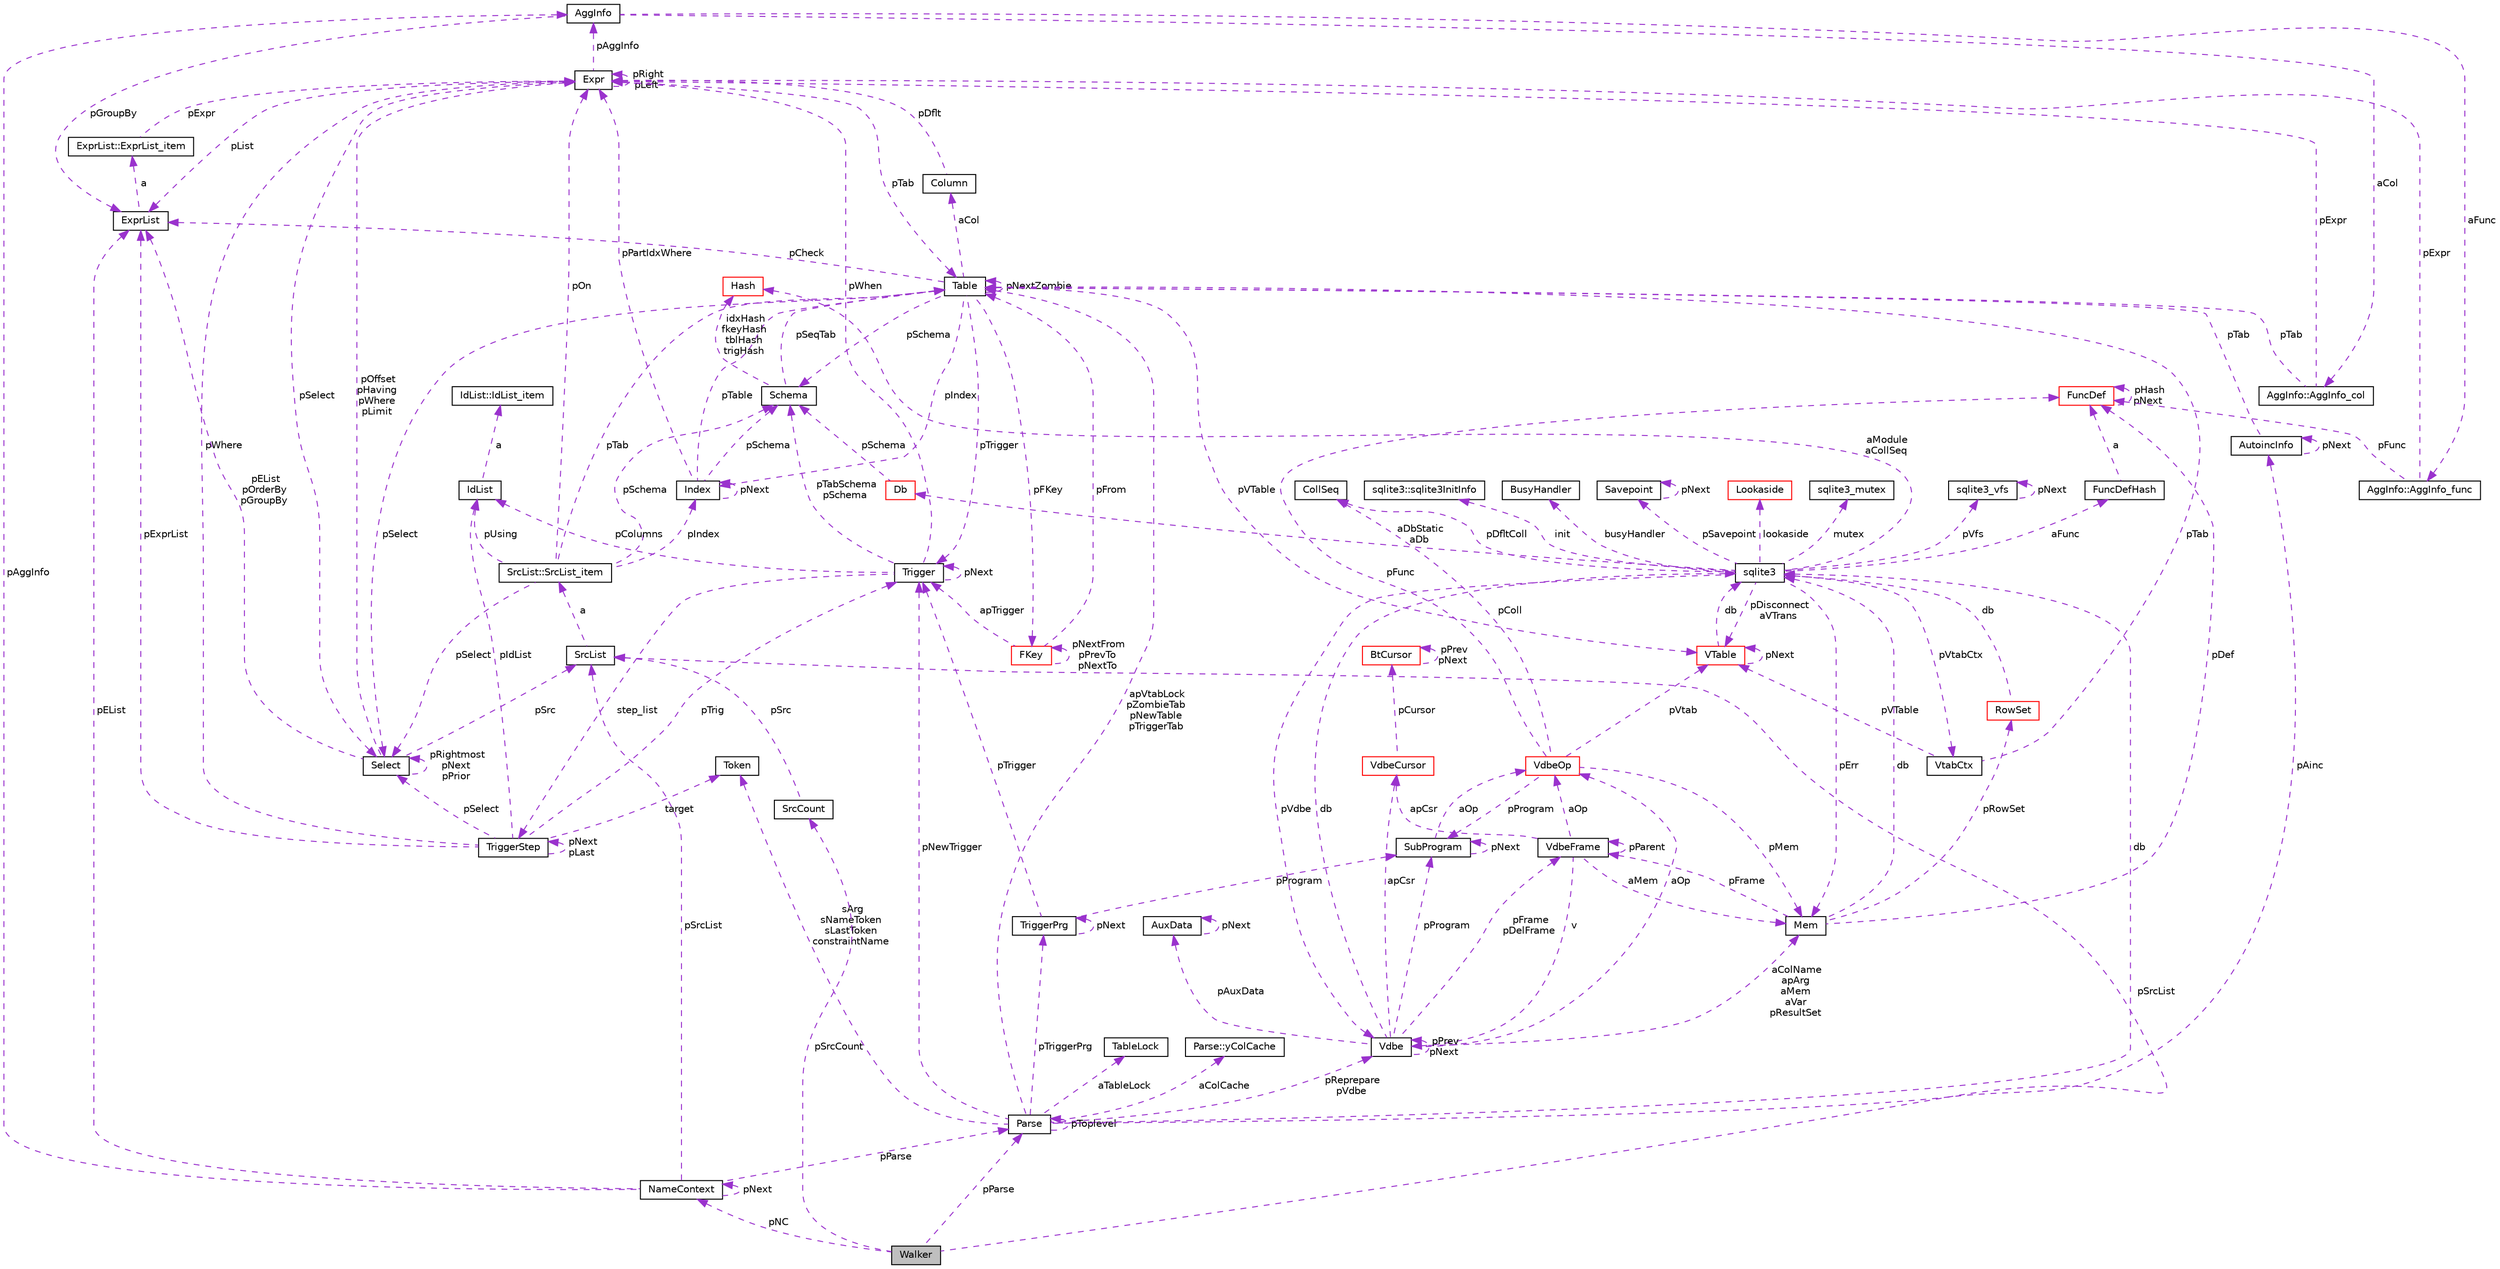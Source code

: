 digraph G
{
 // INTERACTIVE_SVG=YES
  edge [fontname="Helvetica",fontsize="10",labelfontname="Helvetica",labelfontsize="10"];
  node [fontname="Helvetica",fontsize="10",shape=record];
  Node1 [label="Walker",height=0.2,width=0.4,color="black", fillcolor="grey75", style="filled" fontcolor="black"];
  Node2 -> Node1 [dir="back",color="darkorchid3",fontsize="10",style="dashed",label=" pNC" ,fontname="Helvetica"];
  Node2 [label="NameContext",height=0.2,width=0.4,color="black", fillcolor="white", style="filled",URL="$d1/d83/struct_name_context.html"];
  Node3 -> Node2 [dir="back",color="darkorchid3",fontsize="10",style="dashed",label=" pAggInfo" ,fontname="Helvetica"];
  Node3 [label="AggInfo",height=0.2,width=0.4,color="black", fillcolor="white", style="filled",URL="$d6/d85/struct_agg_info.html"];
  Node4 -> Node3 [dir="back",color="darkorchid3",fontsize="10",style="dashed",label=" aCol" ,fontname="Helvetica"];
  Node4 [label="AggInfo::AggInfo_col",height=0.2,width=0.4,color="black", fillcolor="white", style="filled",URL="$d8/dbd/struct_agg_info_1_1_agg_info__col.html"];
  Node5 -> Node4 [dir="back",color="darkorchid3",fontsize="10",style="dashed",label=" pExpr" ,fontname="Helvetica"];
  Node5 [label="Expr",height=0.2,width=0.4,color="black", fillcolor="white", style="filled",URL="$d1/dbc/struct_expr.html"];
  Node3 -> Node5 [dir="back",color="darkorchid3",fontsize="10",style="dashed",label=" pAggInfo" ,fontname="Helvetica"];
  Node5 -> Node5 [dir="back",color="darkorchid3",fontsize="10",style="dashed",label=" pRight\npLeft" ,fontname="Helvetica"];
  Node6 -> Node5 [dir="back",color="darkorchid3",fontsize="10",style="dashed",label=" pTab" ,fontname="Helvetica"];
  Node6 [label="Table",height=0.2,width=0.4,color="black", fillcolor="white", style="filled",URL="$d5/d0d/struct_table.html"];
  Node7 -> Node6 [dir="back",color="darkorchid3",fontsize="10",style="dashed",label=" pSchema" ,fontname="Helvetica"];
  Node7 [label="Schema",height=0.2,width=0.4,color="black", fillcolor="white", style="filled",URL="$df/d15/struct_schema.html"];
  Node6 -> Node7 [dir="back",color="darkorchid3",fontsize="10",style="dashed",label=" pSeqTab" ,fontname="Helvetica"];
  Node8 -> Node7 [dir="back",color="darkorchid3",fontsize="10",style="dashed",label=" idxHash\nfkeyHash\ntblHash\ntrigHash" ,fontname="Helvetica"];
  Node8 [label="Hash",height=0.2,width=0.4,color="red", fillcolor="white", style="filled",URL="$d2/d7a/struct_hash.html"];
  Node9 -> Node6 [dir="back",color="darkorchid3",fontsize="10",style="dashed",label=" aCol" ,fontname="Helvetica"];
  Node9 [label="Column",height=0.2,width=0.4,color="black", fillcolor="white", style="filled",URL="$d0/d14/struct_column.html"];
  Node5 -> Node9 [dir="back",color="darkorchid3",fontsize="10",style="dashed",label=" pDflt" ,fontname="Helvetica"];
  Node10 -> Node6 [dir="back",color="darkorchid3",fontsize="10",style="dashed",label=" pFKey" ,fontname="Helvetica"];
  Node10 [label="FKey",height=0.2,width=0.4,color="red", fillcolor="white", style="filled",URL="$d0/dbd/struct_f_key.html"];
  Node10 -> Node10 [dir="back",color="darkorchid3",fontsize="10",style="dashed",label=" pNextFrom\npPrevTo\npNextTo" ,fontname="Helvetica"];
  Node6 -> Node10 [dir="back",color="darkorchid3",fontsize="10",style="dashed",label=" pFrom" ,fontname="Helvetica"];
  Node11 -> Node10 [dir="back",color="darkorchid3",fontsize="10",style="dashed",label=" apTrigger" ,fontname="Helvetica"];
  Node11 [label="Trigger",height=0.2,width=0.4,color="black", fillcolor="white", style="filled",URL="$d1/dd9/struct_trigger.html"];
  Node12 -> Node11 [dir="back",color="darkorchid3",fontsize="10",style="dashed",label=" step_list" ,fontname="Helvetica"];
  Node12 [label="TriggerStep",height=0.2,width=0.4,color="black", fillcolor="white", style="filled",URL="$d6/d6c/struct_trigger_step.html"];
  Node12 -> Node12 [dir="back",color="darkorchid3",fontsize="10",style="dashed",label=" pNext\npLast" ,fontname="Helvetica"];
  Node5 -> Node12 [dir="back",color="darkorchid3",fontsize="10",style="dashed",label=" pWhere" ,fontname="Helvetica"];
  Node13 -> Node12 [dir="back",color="darkorchid3",fontsize="10",style="dashed",label=" target" ,fontname="Helvetica"];
  Node13 [label="Token",height=0.2,width=0.4,color="black", fillcolor="white", style="filled",URL="$d9/d27/struct_token.html"];
  Node14 -> Node12 [dir="back",color="darkorchid3",fontsize="10",style="dashed",label=" pIdList" ,fontname="Helvetica"];
  Node14 [label="IdList",height=0.2,width=0.4,color="black", fillcolor="white", style="filled",URL="$d6/d05/struct_id_list.html"];
  Node15 -> Node14 [dir="back",color="darkorchid3",fontsize="10",style="dashed",label=" a" ,fontname="Helvetica"];
  Node15 [label="IdList::IdList_item",height=0.2,width=0.4,color="black", fillcolor="white", style="filled",URL="$d2/d66/struct_id_list_1_1_id_list__item.html"];
  Node16 -> Node12 [dir="back",color="darkorchid3",fontsize="10",style="dashed",label=" pSelect" ,fontname="Helvetica"];
  Node16 [label="Select",height=0.2,width=0.4,color="black", fillcolor="white", style="filled",URL="$d2/d1c/struct_select.html"];
  Node5 -> Node16 [dir="back",color="darkorchid3",fontsize="10",style="dashed",label=" pOffset\npHaving\npWhere\npLimit" ,fontname="Helvetica"];
  Node16 -> Node16 [dir="back",color="darkorchid3",fontsize="10",style="dashed",label=" pRightmost\npNext\npPrior" ,fontname="Helvetica"];
  Node17 -> Node16 [dir="back",color="darkorchid3",fontsize="10",style="dashed",label=" pSrc" ,fontname="Helvetica"];
  Node17 [label="SrcList",height=0.2,width=0.4,color="black", fillcolor="white", style="filled",URL="$dc/dc1/struct_src_list.html"];
  Node18 -> Node17 [dir="back",color="darkorchid3",fontsize="10",style="dashed",label=" a" ,fontname="Helvetica"];
  Node18 [label="SrcList::SrcList_item",height=0.2,width=0.4,color="black", fillcolor="white", style="filled",URL="$d4/dc2/struct_src_list_1_1_src_list__item.html"];
  Node7 -> Node18 [dir="back",color="darkorchid3",fontsize="10",style="dashed",label=" pSchema" ,fontname="Helvetica"];
  Node5 -> Node18 [dir="back",color="darkorchid3",fontsize="10",style="dashed",label=" pOn" ,fontname="Helvetica"];
  Node14 -> Node18 [dir="back",color="darkorchid3",fontsize="10",style="dashed",label=" pUsing" ,fontname="Helvetica"];
  Node6 -> Node18 [dir="back",color="darkorchid3",fontsize="10",style="dashed",label=" pTab" ,fontname="Helvetica"];
  Node16 -> Node18 [dir="back",color="darkorchid3",fontsize="10",style="dashed",label=" pSelect" ,fontname="Helvetica"];
  Node19 -> Node18 [dir="back",color="darkorchid3",fontsize="10",style="dashed",label=" pIndex" ,fontname="Helvetica"];
  Node19 [label="Index",height=0.2,width=0.4,color="black", fillcolor="white", style="filled",URL="$dc/d6f/struct_index.html"];
  Node7 -> Node19 [dir="back",color="darkorchid3",fontsize="10",style="dashed",label=" pSchema" ,fontname="Helvetica"];
  Node5 -> Node19 [dir="back",color="darkorchid3",fontsize="10",style="dashed",label=" pPartIdxWhere" ,fontname="Helvetica"];
  Node6 -> Node19 [dir="back",color="darkorchid3",fontsize="10",style="dashed",label=" pTable" ,fontname="Helvetica"];
  Node19 -> Node19 [dir="back",color="darkorchid3",fontsize="10",style="dashed",label=" pNext" ,fontname="Helvetica"];
  Node20 -> Node16 [dir="back",color="darkorchid3",fontsize="10",style="dashed",label=" pEList\npOrderBy\npGroupBy" ,fontname="Helvetica"];
  Node20 [label="ExprList",height=0.2,width=0.4,color="black", fillcolor="white", style="filled",URL="$de/d20/struct_expr_list.html"];
  Node21 -> Node20 [dir="back",color="darkorchid3",fontsize="10",style="dashed",label=" a" ,fontname="Helvetica"];
  Node21 [label="ExprList::ExprList_item",height=0.2,width=0.4,color="black", fillcolor="white", style="filled",URL="$d8/d73/struct_expr_list_1_1_expr_list__item.html"];
  Node5 -> Node21 [dir="back",color="darkorchid3",fontsize="10",style="dashed",label=" pExpr" ,fontname="Helvetica"];
  Node11 -> Node12 [dir="back",color="darkorchid3",fontsize="10",style="dashed",label=" pTrig" ,fontname="Helvetica"];
  Node20 -> Node12 [dir="back",color="darkorchid3",fontsize="10",style="dashed",label=" pExprList" ,fontname="Helvetica"];
  Node7 -> Node11 [dir="back",color="darkorchid3",fontsize="10",style="dashed",label=" pTabSchema\npSchema" ,fontname="Helvetica"];
  Node5 -> Node11 [dir="back",color="darkorchid3",fontsize="10",style="dashed",label=" pWhen" ,fontname="Helvetica"];
  Node14 -> Node11 [dir="back",color="darkorchid3",fontsize="10",style="dashed",label=" pColumns" ,fontname="Helvetica"];
  Node11 -> Node11 [dir="back",color="darkorchid3",fontsize="10",style="dashed",label=" pNext" ,fontname="Helvetica"];
  Node22 -> Node6 [dir="back",color="darkorchid3",fontsize="10",style="dashed",label=" pVTable" ,fontname="Helvetica"];
  Node22 [label="VTable",height=0.2,width=0.4,color="red", fillcolor="white", style="filled",URL="$db/d7e/struct_v_table.html"];
  Node23 -> Node22 [dir="back",color="darkorchid3",fontsize="10",style="dashed",label=" db" ,fontname="Helvetica"];
  Node23 [label="sqlite3",height=0.2,width=0.4,color="black", fillcolor="white", style="filled",URL="$d9/dcd/structsqlite3.html"];
  Node24 -> Node23 [dir="back",color="darkorchid3",fontsize="10",style="dashed",label=" pErr" ,fontname="Helvetica"];
  Node24 [label="Mem",height=0.2,width=0.4,color="black", fillcolor="white", style="filled",URL="$df/d48/struct_mem.html"];
  Node23 -> Node24 [dir="back",color="darkorchid3",fontsize="10",style="dashed",label=" db" ,fontname="Helvetica"];
  Node25 -> Node24 [dir="back",color="darkorchid3",fontsize="10",style="dashed",label=" pFrame" ,fontname="Helvetica"];
  Node25 [label="VdbeFrame",height=0.2,width=0.4,color="black", fillcolor="white", style="filled",URL="$de/d74/struct_vdbe_frame.html"];
  Node24 -> Node25 [dir="back",color="darkorchid3",fontsize="10",style="dashed",label=" aMem" ,fontname="Helvetica"];
  Node26 -> Node25 [dir="back",color="darkorchid3",fontsize="10",style="dashed",label=" v" ,fontname="Helvetica"];
  Node26 [label="Vdbe",height=0.2,width=0.4,color="black", fillcolor="white", style="filled",URL="$db/df8/struct_vdbe.html"];
  Node26 -> Node26 [dir="back",color="darkorchid3",fontsize="10",style="dashed",label=" pPrev\npNext" ,fontname="Helvetica"];
  Node24 -> Node26 [dir="back",color="darkorchid3",fontsize="10",style="dashed",label=" aColName\napArg\naMem\naVar\npResultSet" ,fontname="Helvetica"];
  Node23 -> Node26 [dir="back",color="darkorchid3",fontsize="10",style="dashed",label=" db" ,fontname="Helvetica"];
  Node25 -> Node26 [dir="back",color="darkorchid3",fontsize="10",style="dashed",label=" pFrame\npDelFrame" ,fontname="Helvetica"];
  Node27 -> Node26 [dir="back",color="darkorchid3",fontsize="10",style="dashed",label=" pAuxData" ,fontname="Helvetica"];
  Node27 [label="AuxData",height=0.2,width=0.4,color="black", fillcolor="white", style="filled",URL="$d5/d59/struct_aux_data.html"];
  Node27 -> Node27 [dir="back",color="darkorchid3",fontsize="10",style="dashed",label=" pNext" ,fontname="Helvetica"];
  Node28 -> Node26 [dir="back",color="darkorchid3",fontsize="10",style="dashed",label=" pProgram" ,fontname="Helvetica"];
  Node28 [label="SubProgram",height=0.2,width=0.4,color="black", fillcolor="white", style="filled",URL="$d4/d16/struct_sub_program.html"];
  Node28 -> Node28 [dir="back",color="darkorchid3",fontsize="10",style="dashed",label=" pNext" ,fontname="Helvetica"];
  Node29 -> Node28 [dir="back",color="darkorchid3",fontsize="10",style="dashed",label=" aOp" ,fontname="Helvetica"];
  Node29 [label="VdbeOp",height=0.2,width=0.4,color="red", fillcolor="white", style="filled",URL="$d2/dd9/struct_vdbe_op.html"];
  Node24 -> Node29 [dir="back",color="darkorchid3",fontsize="10",style="dashed",label=" pMem" ,fontname="Helvetica"];
  Node30 -> Node29 [dir="back",color="darkorchid3",fontsize="10",style="dashed",label=" pColl" ,fontname="Helvetica"];
  Node30 [label="CollSeq",height=0.2,width=0.4,color="black", fillcolor="white", style="filled",URL="$d0/d7d/struct_coll_seq.html"];
  Node22 -> Node29 [dir="back",color="darkorchid3",fontsize="10",style="dashed",label=" pVtab" ,fontname="Helvetica"];
  Node28 -> Node29 [dir="back",color="darkorchid3",fontsize="10",style="dashed",label=" pProgram" ,fontname="Helvetica"];
  Node31 -> Node29 [dir="back",color="darkorchid3",fontsize="10",style="dashed",label=" pFunc" ,fontname="Helvetica"];
  Node31 [label="FuncDef",height=0.2,width=0.4,color="red", fillcolor="white", style="filled",URL="$df/d38/struct_func_def.html"];
  Node31 -> Node31 [dir="back",color="darkorchid3",fontsize="10",style="dashed",label=" pHash\npNext" ,fontname="Helvetica"];
  Node32 -> Node26 [dir="back",color="darkorchid3",fontsize="10",style="dashed",label=" apCsr" ,fontname="Helvetica"];
  Node32 [label="VdbeCursor",height=0.2,width=0.4,color="red", fillcolor="white", style="filled",URL="$d5/dd1/struct_vdbe_cursor.html"];
  Node33 -> Node32 [dir="back",color="darkorchid3",fontsize="10",style="dashed",label=" pCursor" ,fontname="Helvetica"];
  Node33 [label="BtCursor",height=0.2,width=0.4,color="red", fillcolor="white", style="filled",URL="$db/d2c/struct_bt_cursor.html"];
  Node33 -> Node33 [dir="back",color="darkorchid3",fontsize="10",style="dashed",label=" pPrev\npNext" ,fontname="Helvetica"];
  Node29 -> Node26 [dir="back",color="darkorchid3",fontsize="10",style="dashed",label=" aOp" ,fontname="Helvetica"];
  Node25 -> Node25 [dir="back",color="darkorchid3",fontsize="10",style="dashed",label=" pParent" ,fontname="Helvetica"];
  Node32 -> Node25 [dir="back",color="darkorchid3",fontsize="10",style="dashed",label=" apCsr" ,fontname="Helvetica"];
  Node29 -> Node25 [dir="back",color="darkorchid3",fontsize="10",style="dashed",label=" aOp" ,fontname="Helvetica"];
  Node34 -> Node24 [dir="back",color="darkorchid3",fontsize="10",style="dashed",label=" pRowSet" ,fontname="Helvetica"];
  Node34 [label="RowSet",height=0.2,width=0.4,color="red", fillcolor="white", style="filled",URL="$d5/d67/struct_row_set.html"];
  Node23 -> Node34 [dir="back",color="darkorchid3",fontsize="10",style="dashed",label=" db" ,fontname="Helvetica"];
  Node31 -> Node24 [dir="back",color="darkorchid3",fontsize="10",style="dashed",label=" pDef" ,fontname="Helvetica"];
  Node26 -> Node23 [dir="back",color="darkorchid3",fontsize="10",style="dashed",label=" pVdbe" ,fontname="Helvetica"];
  Node35 -> Node23 [dir="back",color="darkorchid3",fontsize="10",style="dashed",label=" pSavepoint" ,fontname="Helvetica"];
  Node35 [label="Savepoint",height=0.2,width=0.4,color="black", fillcolor="white", style="filled",URL="$db/dde/struct_savepoint.html"];
  Node35 -> Node35 [dir="back",color="darkorchid3",fontsize="10",style="dashed",label=" pNext" ,fontname="Helvetica"];
  Node36 -> Node23 [dir="back",color="darkorchid3",fontsize="10",style="dashed",label=" aFunc" ,fontname="Helvetica"];
  Node36 [label="FuncDefHash",height=0.2,width=0.4,color="black", fillcolor="white", style="filled",URL="$db/dfc/struct_func_def_hash.html"];
  Node31 -> Node36 [dir="back",color="darkorchid3",fontsize="10",style="dashed",label=" a" ,fontname="Helvetica"];
  Node37 -> Node23 [dir="back",color="darkorchid3",fontsize="10",style="dashed",label=" lookaside" ,fontname="Helvetica"];
  Node37 [label="Lookaside",height=0.2,width=0.4,color="red", fillcolor="white", style="filled",URL="$d4/d8a/struct_lookaside.html"];
  Node38 -> Node23 [dir="back",color="darkorchid3",fontsize="10",style="dashed",label=" mutex" ,fontname="Helvetica"];
  Node38 [label="sqlite3_mutex",height=0.2,width=0.4,color="black", fillcolor="white", style="filled",URL="$d5/d3c/structsqlite3__mutex.html"];
  Node39 -> Node23 [dir="back",color="darkorchid3",fontsize="10",style="dashed",label=" pVfs" ,fontname="Helvetica"];
  Node39 [label="sqlite3_vfs",height=0.2,width=0.4,color="black", fillcolor="white", style="filled",URL="$d3/d36/structsqlite3__vfs.html"];
  Node39 -> Node39 [dir="back",color="darkorchid3",fontsize="10",style="dashed",label=" pNext" ,fontname="Helvetica"];
  Node40 -> Node23 [dir="back",color="darkorchid3",fontsize="10",style="dashed",label=" init" ,fontname="Helvetica"];
  Node40 [label="sqlite3::sqlite3InitInfo",height=0.2,width=0.4,color="black", fillcolor="white", style="filled",URL="$d7/d84/structsqlite3_1_1sqlite3_init_info.html"];
  Node41 -> Node23 [dir="back",color="darkorchid3",fontsize="10",style="dashed",label=" busyHandler" ,fontname="Helvetica"];
  Node41 [label="BusyHandler",height=0.2,width=0.4,color="black", fillcolor="white", style="filled",URL="$d4/d89/struct_busy_handler.html"];
  Node42 -> Node23 [dir="back",color="darkorchid3",fontsize="10",style="dashed",label=" pVtabCtx" ,fontname="Helvetica"];
  Node42 [label="VtabCtx",height=0.2,width=0.4,color="black", fillcolor="white", style="filled",URL="$de/dae/struct_vtab_ctx.html"];
  Node22 -> Node42 [dir="back",color="darkorchid3",fontsize="10",style="dashed",label=" pVTable" ,fontname="Helvetica"];
  Node6 -> Node42 [dir="back",color="darkorchid3",fontsize="10",style="dashed",label=" pTab" ,fontname="Helvetica"];
  Node30 -> Node23 [dir="back",color="darkorchid3",fontsize="10",style="dashed",label=" pDfltColl" ,fontname="Helvetica"];
  Node22 -> Node23 [dir="back",color="darkorchid3",fontsize="10",style="dashed",label=" pDisconnect\naVTrans" ,fontname="Helvetica"];
  Node43 -> Node23 [dir="back",color="darkorchid3",fontsize="10",style="dashed",label=" aDbStatic\naDb" ,fontname="Helvetica"];
  Node43 [label="Db",height=0.2,width=0.4,color="red", fillcolor="white", style="filled",URL="$db/dd1/struct_db.html"];
  Node7 -> Node43 [dir="back",color="darkorchid3",fontsize="10",style="dashed",label=" pSchema" ,fontname="Helvetica"];
  Node8 -> Node23 [dir="back",color="darkorchid3",fontsize="10",style="dashed",label=" aModule\naCollSeq" ,fontname="Helvetica"];
  Node22 -> Node22 [dir="back",color="darkorchid3",fontsize="10",style="dashed",label=" pNext" ,fontname="Helvetica"];
  Node6 -> Node6 [dir="back",color="darkorchid3",fontsize="10",style="dashed",label=" pNextZombie" ,fontname="Helvetica"];
  Node11 -> Node6 [dir="back",color="darkorchid3",fontsize="10",style="dashed",label=" pTrigger" ,fontname="Helvetica"];
  Node16 -> Node6 [dir="back",color="darkorchid3",fontsize="10",style="dashed",label=" pSelect" ,fontname="Helvetica"];
  Node20 -> Node6 [dir="back",color="darkorchid3",fontsize="10",style="dashed",label=" pCheck" ,fontname="Helvetica"];
  Node19 -> Node6 [dir="back",color="darkorchid3",fontsize="10",style="dashed",label=" pIndex" ,fontname="Helvetica"];
  Node16 -> Node5 [dir="back",color="darkorchid3",fontsize="10",style="dashed",label=" pSelect" ,fontname="Helvetica"];
  Node20 -> Node5 [dir="back",color="darkorchid3",fontsize="10",style="dashed",label=" pList" ,fontname="Helvetica"];
  Node6 -> Node4 [dir="back",color="darkorchid3",fontsize="10",style="dashed",label=" pTab" ,fontname="Helvetica"];
  Node44 -> Node3 [dir="back",color="darkorchid3",fontsize="10",style="dashed",label=" aFunc" ,fontname="Helvetica"];
  Node44 [label="AggInfo::AggInfo_func",height=0.2,width=0.4,color="black", fillcolor="white", style="filled",URL="$de/d24/struct_agg_info_1_1_agg_info__func.html"];
  Node5 -> Node44 [dir="back",color="darkorchid3",fontsize="10",style="dashed",label=" pExpr" ,fontname="Helvetica"];
  Node31 -> Node44 [dir="back",color="darkorchid3",fontsize="10",style="dashed",label=" pFunc" ,fontname="Helvetica"];
  Node20 -> Node3 [dir="back",color="darkorchid3",fontsize="10",style="dashed",label=" pGroupBy" ,fontname="Helvetica"];
  Node2 -> Node2 [dir="back",color="darkorchid3",fontsize="10",style="dashed",label=" pNext" ,fontname="Helvetica"];
  Node17 -> Node2 [dir="back",color="darkorchid3",fontsize="10",style="dashed",label=" pSrcList" ,fontname="Helvetica"];
  Node20 -> Node2 [dir="back",color="darkorchid3",fontsize="10",style="dashed",label=" pEList" ,fontname="Helvetica"];
  Node45 -> Node2 [dir="back",color="darkorchid3",fontsize="10",style="dashed",label=" pParse" ,fontname="Helvetica"];
  Node45 [label="Parse",height=0.2,width=0.4,color="black", fillcolor="white", style="filled",URL="$d6/dea/struct_parse.html"];
  Node26 -> Node45 [dir="back",color="darkorchid3",fontsize="10",style="dashed",label=" pReprepare\npVdbe" ,fontname="Helvetica"];
  Node23 -> Node45 [dir="back",color="darkorchid3",fontsize="10",style="dashed",label=" db" ,fontname="Helvetica"];
  Node46 -> Node45 [dir="back",color="darkorchid3",fontsize="10",style="dashed",label=" aTableLock" ,fontname="Helvetica"];
  Node46 [label="TableLock",height=0.2,width=0.4,color="black", fillcolor="white", style="filled",URL="$df/de3/struct_table_lock.html"];
  Node13 -> Node45 [dir="back",color="darkorchid3",fontsize="10",style="dashed",label=" sArg\nsNameToken\nsLastToken\nconstraintName" ,fontname="Helvetica"];
  Node47 -> Node45 [dir="back",color="darkorchid3",fontsize="10",style="dashed",label=" aColCache" ,fontname="Helvetica"];
  Node47 [label="Parse::yColCache",height=0.2,width=0.4,color="black", fillcolor="white", style="filled",URL="$dd/de3/struct_parse_1_1y_col_cache.html"];
  Node6 -> Node45 [dir="back",color="darkorchid3",fontsize="10",style="dashed",label=" apVtabLock\npZombieTab\npNewTable\npTriggerTab" ,fontname="Helvetica"];
  Node11 -> Node45 [dir="back",color="darkorchid3",fontsize="10",style="dashed",label=" pNewTrigger" ,fontname="Helvetica"];
  Node48 -> Node45 [dir="back",color="darkorchid3",fontsize="10",style="dashed",label=" pTriggerPrg" ,fontname="Helvetica"];
  Node48 [label="TriggerPrg",height=0.2,width=0.4,color="black", fillcolor="white", style="filled",URL="$d4/da6/struct_trigger_prg.html"];
  Node28 -> Node48 [dir="back",color="darkorchid3",fontsize="10",style="dashed",label=" pProgram" ,fontname="Helvetica"];
  Node11 -> Node48 [dir="back",color="darkorchid3",fontsize="10",style="dashed",label=" pTrigger" ,fontname="Helvetica"];
  Node48 -> Node48 [dir="back",color="darkorchid3",fontsize="10",style="dashed",label=" pNext" ,fontname="Helvetica"];
  Node49 -> Node45 [dir="back",color="darkorchid3",fontsize="10",style="dashed",label=" pAinc" ,fontname="Helvetica"];
  Node49 [label="AutoincInfo",height=0.2,width=0.4,color="black", fillcolor="white", style="filled",URL="$d9/d68/struct_autoinc_info.html"];
  Node6 -> Node49 [dir="back",color="darkorchid3",fontsize="10",style="dashed",label=" pTab" ,fontname="Helvetica"];
  Node49 -> Node49 [dir="back",color="darkorchid3",fontsize="10",style="dashed",label=" pNext" ,fontname="Helvetica"];
  Node45 -> Node45 [dir="back",color="darkorchid3",fontsize="10",style="dashed",label=" pToplevel" ,fontname="Helvetica"];
  Node50 -> Node1 [dir="back",color="darkorchid3",fontsize="10",style="dashed",label=" pSrcCount" ,fontname="Helvetica"];
  Node50 [label="SrcCount",height=0.2,width=0.4,color="black", fillcolor="white", style="filled",URL="$d3/d43/struct_src_count.html"];
  Node17 -> Node50 [dir="back",color="darkorchid3",fontsize="10",style="dashed",label=" pSrc" ,fontname="Helvetica"];
  Node17 -> Node1 [dir="back",color="darkorchid3",fontsize="10",style="dashed",label=" pSrcList" ,fontname="Helvetica"];
  Node45 -> Node1 [dir="back",color="darkorchid3",fontsize="10",style="dashed",label=" pParse" ,fontname="Helvetica"];
}
